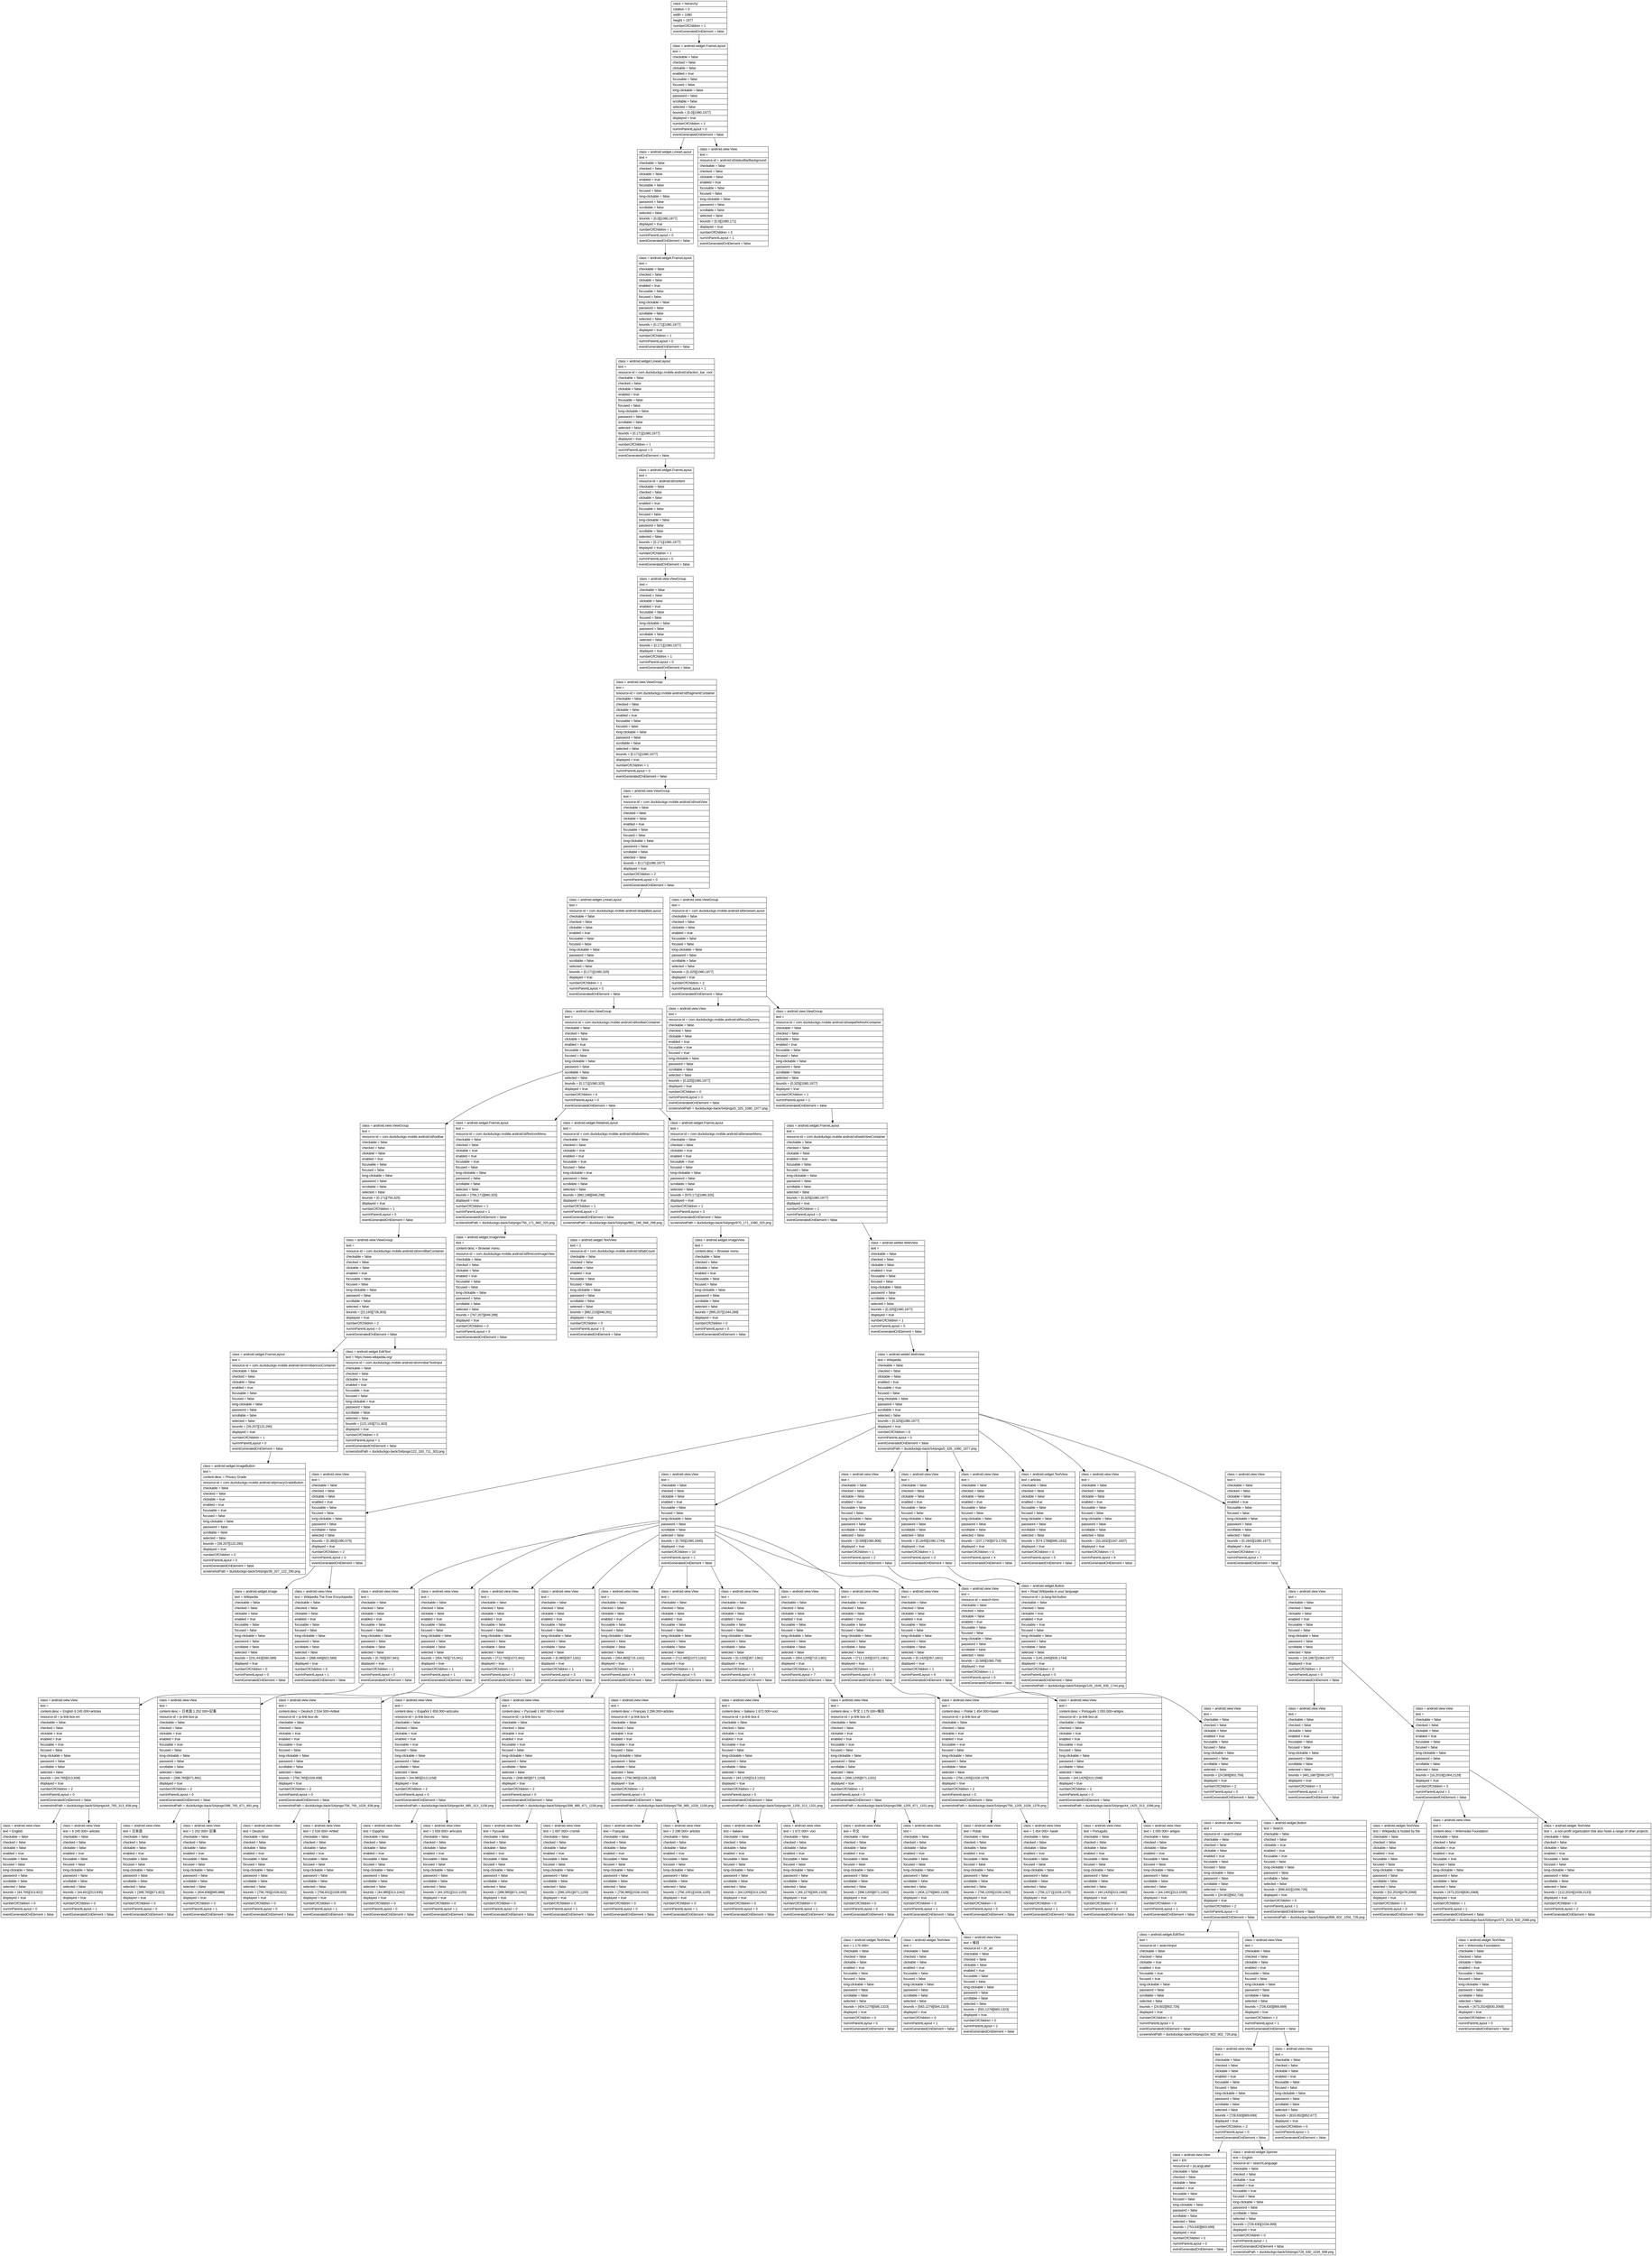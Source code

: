 digraph Layout {

	node [shape=record fontname=Arial];

	0	[label="{class = hierarchy\l|rotation = 0\l|width = 1080\l|height = 1977\l|numberOfChildren = 1\l|eventGeneratedOnElement = false \l}"]
	1	[label="{class = android.widget.FrameLayout\l|text = \l|checkable = false\l|checked = false\l|clickable = false\l|enabled = true\l|focusable = false\l|focused = false\l|long-clickable = false\l|password = false\l|scrollable = false\l|selected = false\l|bounds = [0,0][1080,1977]\l|displayed = true\l|numberOfChildren = 2\l|numInParentLayout = 0\l|eventGeneratedOnElement = false \l}"]
	2	[label="{class = android.widget.LinearLayout\l|text = \l|checkable = false\l|checked = false\l|clickable = false\l|enabled = true\l|focusable = false\l|focused = false\l|long-clickable = false\l|password = false\l|scrollable = false\l|selected = false\l|bounds = [0,0][1080,1977]\l|displayed = true\l|numberOfChildren = 1\l|numInParentLayout = 0\l|eventGeneratedOnElement = false \l}"]
	3	[label="{class = android.view.View\l|text = \l|resource-id = android:id/statusBarBackground\l|checkable = false\l|checked = false\l|clickable = false\l|enabled = true\l|focusable = false\l|focused = false\l|long-clickable = false\l|password = false\l|scrollable = false\l|selected = false\l|bounds = [0,0][1080,171]\l|displayed = true\l|numberOfChildren = 0\l|numInParentLayout = 1\l|eventGeneratedOnElement = false \l}"]
	4	[label="{class = android.widget.FrameLayout\l|text = \l|checkable = false\l|checked = false\l|clickable = false\l|enabled = true\l|focusable = false\l|focused = false\l|long-clickable = false\l|password = false\l|scrollable = false\l|selected = false\l|bounds = [0,171][1080,1977]\l|displayed = true\l|numberOfChildren = 1\l|numInParentLayout = 0\l|eventGeneratedOnElement = false \l}"]
	5	[label="{class = android.widget.LinearLayout\l|text = \l|resource-id = com.duckduckgo.mobile.android:id/action_bar_root\l|checkable = false\l|checked = false\l|clickable = false\l|enabled = true\l|focusable = false\l|focused = false\l|long-clickable = false\l|password = false\l|scrollable = false\l|selected = false\l|bounds = [0,171][1080,1977]\l|displayed = true\l|numberOfChildren = 1\l|numInParentLayout = 0\l|eventGeneratedOnElement = false \l}"]
	6	[label="{class = android.widget.FrameLayout\l|text = \l|resource-id = android:id/content\l|checkable = false\l|checked = false\l|clickable = false\l|enabled = true\l|focusable = false\l|focused = false\l|long-clickable = false\l|password = false\l|scrollable = false\l|selected = false\l|bounds = [0,171][1080,1977]\l|displayed = true\l|numberOfChildren = 1\l|numInParentLayout = 0\l|eventGeneratedOnElement = false \l}"]
	7	[label="{class = android.view.ViewGroup\l|text = \l|checkable = false\l|checked = false\l|clickable = false\l|enabled = true\l|focusable = false\l|focused = false\l|long-clickable = false\l|password = false\l|scrollable = false\l|selected = false\l|bounds = [0,171][1080,1977]\l|displayed = true\l|numberOfChildren = 1\l|numInParentLayout = 0\l|eventGeneratedOnElement = false \l}"]
	8	[label="{class = android.view.ViewGroup\l|text = \l|resource-id = com.duckduckgo.mobile.android:id/fragmentContainer\l|checkable = false\l|checked = false\l|clickable = false\l|enabled = true\l|focusable = false\l|focused = false\l|long-clickable = false\l|password = false\l|scrollable = false\l|selected = false\l|bounds = [0,171][1080,1977]\l|displayed = true\l|numberOfChildren = 1\l|numInParentLayout = 0\l|eventGeneratedOnElement = false \l}"]
	9	[label="{class = android.view.ViewGroup\l|text = \l|resource-id = com.duckduckgo.mobile.android:id/rootView\l|checkable = false\l|checked = false\l|clickable = false\l|enabled = true\l|focusable = false\l|focused = false\l|long-clickable = false\l|password = false\l|scrollable = false\l|selected = false\l|bounds = [0,171][1080,1977]\l|displayed = true\l|numberOfChildren = 2\l|numInParentLayout = 0\l|eventGeneratedOnElement = false \l}"]
	10	[label="{class = android.widget.LinearLayout\l|text = \l|resource-id = com.duckduckgo.mobile.android:id/appBarLayout\l|checkable = false\l|checked = false\l|clickable = false\l|enabled = true\l|focusable = false\l|focused = false\l|long-clickable = false\l|password = false\l|scrollable = false\l|selected = false\l|bounds = [0,171][1080,325]\l|displayed = true\l|numberOfChildren = 1\l|numInParentLayout = 0\l|eventGeneratedOnElement = false \l}"]
	11	[label="{class = android.view.ViewGroup\l|text = \l|resource-id = com.duckduckgo.mobile.android:id/browserLayout\l|checkable = false\l|checked = false\l|clickable = false\l|enabled = true\l|focusable = false\l|focused = false\l|long-clickable = false\l|password = false\l|scrollable = false\l|selected = false\l|bounds = [0,325][1080,1977]\l|displayed = true\l|numberOfChildren = 2\l|numInParentLayout = 1\l|eventGeneratedOnElement = false \l}"]
	12	[label="{class = android.view.ViewGroup\l|text = \l|resource-id = com.duckduckgo.mobile.android:id/toolbarContainer\l|checkable = false\l|checked = false\l|clickable = false\l|enabled = true\l|focusable = false\l|focused = false\l|long-clickable = false\l|password = false\l|scrollable = false\l|selected = false\l|bounds = [0,171][1080,325]\l|displayed = true\l|numberOfChildren = 4\l|numInParentLayout = 0\l|eventGeneratedOnElement = false \l}"]
	13	[label="{class = android.view.View\l|text = \l|resource-id = com.duckduckgo.mobile.android:id/focusDummy\l|checkable = false\l|checked = false\l|clickable = false\l|enabled = true\l|focusable = true\l|focused = true\l|long-clickable = false\l|password = false\l|scrollable = false\l|selected = false\l|bounds = [0,325][1080,1977]\l|displayed = true\l|numberOfChildren = 0\l|numInParentLayout = 0\l|eventGeneratedOnElement = false \l|screenshotPath = duckduckgo-back/S4/pngs/0_325_1080_1977.png\l}"]
	14	[label="{class = android.view.ViewGroup\l|text = \l|resource-id = com.duckduckgo.mobile.android:id/swipeRefreshContainer\l|checkable = false\l|checked = false\l|clickable = false\l|enabled = true\l|focusable = false\l|focused = false\l|long-clickable = false\l|password = false\l|scrollable = false\l|selected = false\l|bounds = [0,325][1080,1977]\l|displayed = true\l|numberOfChildren = 1\l|numInParentLayout = 1\l|eventGeneratedOnElement = false \l}"]
	15	[label="{class = android.view.ViewGroup\l|text = \l|resource-id = com.duckduckgo.mobile.android:id/toolbar\l|checkable = false\l|checked = false\l|clickable = false\l|enabled = true\l|focusable = false\l|focused = false\l|long-clickable = false\l|password = false\l|scrollable = false\l|selected = false\l|bounds = [0,171][750,325]\l|displayed = true\l|numberOfChildren = 1\l|numInParentLayout = 0\l|eventGeneratedOnElement = false \l}"]
	16	[label="{class = android.widget.FrameLayout\l|text = \l|resource-id = com.duckduckgo.mobile.android:id/fireIconMenu\l|checkable = false\l|checked = false\l|clickable = true\l|enabled = true\l|focusable = true\l|focused = false\l|long-clickable = false\l|password = false\l|scrollable = false\l|selected = false\l|bounds = [756,171][860,325]\l|displayed = true\l|numberOfChildren = 1\l|numInParentLayout = 1\l|eventGeneratedOnElement = false \l|screenshotPath = duckduckgo-back/S4/pngs/756_171_860_325.png\l}"]
	17	[label="{class = android.widget.RelativeLayout\l|text = \l|resource-id = com.duckduckgo.mobile.android:id/tabsMenu\l|checkable = false\l|checked = false\l|clickable = true\l|enabled = true\l|focusable = true\l|focused = false\l|long-clickable = true\l|password = false\l|scrollable = false\l|selected = false\l|bounds = [882,198][948,298]\l|displayed = true\l|numberOfChildren = 1\l|numInParentLayout = 2\l|eventGeneratedOnElement = false \l|screenshotPath = duckduckgo-back/S4/pngs/882_198_948_298.png\l}"]
	18	[label="{class = android.widget.FrameLayout\l|text = \l|resource-id = com.duckduckgo.mobile.android:id/browserMenu\l|checkable = false\l|checked = false\l|clickable = true\l|enabled = true\l|focusable = true\l|focused = false\l|long-clickable = false\l|password = false\l|scrollable = false\l|selected = false\l|bounds = [970,171][1080,325]\l|displayed = true\l|numberOfChildren = 1\l|numInParentLayout = 3\l|eventGeneratedOnElement = false \l|screenshotPath = duckduckgo-back/S4/pngs/970_171_1080_325.png\l}"]
	19	[label="{class = android.widget.FrameLayout\l|text = \l|resource-id = com.duckduckgo.mobile.android:id/webViewContainer\l|checkable = false\l|checked = false\l|clickable = false\l|enabled = true\l|focusable = false\l|focused = false\l|long-clickable = false\l|password = false\l|scrollable = false\l|selected = false\l|bounds = [0,325][1080,1977]\l|displayed = true\l|numberOfChildren = 1\l|numInParentLayout = 0\l|eventGeneratedOnElement = false \l}"]
	20	[label="{class = android.view.ViewGroup\l|text = \l|resource-id = com.duckduckgo.mobile.android:id/omniBarContainer\l|checkable = false\l|checked = false\l|clickable = false\l|enabled = true\l|focusable = false\l|focused = false\l|long-clickable = false\l|password = false\l|scrollable = false\l|selected = false\l|bounds = [22,193][728,303]\l|displayed = true\l|numberOfChildren = 2\l|numInParentLayout = 0\l|eventGeneratedOnElement = false \l}"]
	21	[label="{class = android.widget.ImageView\l|text = \l|content-desc = Browser menu\l|resource-id = com.duckduckgo.mobile.android:id/fireIconImageView\l|checkable = false\l|checked = false\l|clickable = false\l|enabled = true\l|focusable = false\l|focused = false\l|long-clickable = false\l|password = false\l|scrollable = false\l|selected = false\l|bounds = [767,207][849,289]\l|displayed = true\l|numberOfChildren = 0\l|numInParentLayout = 0\l|eventGeneratedOnElement = false \l}"]
	22	[label="{class = android.widget.TextView\l|text = 1\l|resource-id = com.duckduckgo.mobile.android:id/tabCount\l|checkable = false\l|checked = false\l|clickable = false\l|enabled = true\l|focusable = false\l|focused = false\l|long-clickable = false\l|password = false\l|scrollable = false\l|selected = false\l|bounds = [882,215][948,281]\l|displayed = true\l|numberOfChildren = 0\l|numInParentLayout = 0\l|eventGeneratedOnElement = false \l}"]
	23	[label="{class = android.widget.ImageView\l|text = \l|content-desc = Browser menu\l|checkable = false\l|checked = false\l|clickable = false\l|enabled = true\l|focusable = false\l|focused = false\l|long-clickable = false\l|password = false\l|scrollable = false\l|selected = false\l|bounds = [995,207][1044,289]\l|displayed = true\l|numberOfChildren = 0\l|numInParentLayout = 0\l|eventGeneratedOnElement = false \l}"]
	24	[label="{class = android.webkit.WebView\l|text = \l|checkable = false\l|checked = false\l|clickable = false\l|enabled = true\l|focusable = false\l|focused = false\l|long-clickable = false\l|password = false\l|scrollable = false\l|selected = false\l|bounds = [0,325][1080,1977]\l|displayed = true\l|numberOfChildren = 1\l|numInParentLayout = 0\l|eventGeneratedOnElement = false \l}"]
	25	[label="{class = android.widget.FrameLayout\l|text = \l|resource-id = com.duckduckgo.mobile.android:id/omnibarIconContainer\l|checkable = false\l|checked = false\l|clickable = false\l|enabled = true\l|focusable = false\l|focused = false\l|long-clickable = false\l|password = false\l|scrollable = false\l|selected = false\l|bounds = [39,207][122,290]\l|displayed = true\l|numberOfChildren = 1\l|numInParentLayout = 0\l|eventGeneratedOnElement = false \l}"]
	26	[label="{class = android.widget.EditText\l|text = https://www.wikipedia.org/\l|resource-id = com.duckduckgo.mobile.android:id/omnibarTextInput\l|checkable = false\l|checked = false\l|clickable = true\l|enabled = true\l|focusable = true\l|focused = false\l|long-clickable = true\l|password = false\l|scrollable = false\l|selected = false\l|bounds = [122,193][711,303]\l|displayed = true\l|numberOfChildren = 0\l|numInParentLayout = 1\l|eventGeneratedOnElement = false \l|screenshotPath = duckduckgo-back/S4/pngs/122_193_711_303.png\l}"]
	27	[label="{class = android.webkit.WebView\l|text = Wikipedia\l|checkable = false\l|checked = false\l|clickable = false\l|enabled = true\l|focusable = true\l|focused = false\l|long-clickable = false\l|password = false\l|scrollable = true\l|selected = false\l|bounds = [0,325][1080,1977]\l|displayed = true\l|numberOfChildren = 8\l|numInParentLayout = 0\l|eventGeneratedOnElement = false \l|screenshotPath = duckduckgo-back/S4/pngs/0_325_1080_1977.png\l}"]
	28	[label="{class = android.widget.ImageButton\l|text = \l|content-desc = Privacy Grade\l|resource-id = com.duckduckgo.mobile.android:id/privacyGradeButton\l|checkable = false\l|checked = false\l|clickable = true\l|enabled = true\l|focusable = true\l|focused = false\l|long-clickable = false\l|password = false\l|scrollable = false\l|selected = false\l|bounds = [39,207][122,290]\l|displayed = true\l|numberOfChildren = 0\l|numInParentLayout = 0\l|eventGeneratedOnElement = false \l|screenshotPath = duckduckgo-back/S4/pngs/39_207_122_290.png\l}"]
	29	[label="{class = android.view.View\l|text = \l|checkable = false\l|checked = false\l|clickable = false\l|enabled = true\l|focusable = false\l|focused = false\l|long-clickable = false\l|password = false\l|scrollable = false\l|selected = false\l|bounds = [0,380][1080,575]\l|displayed = true\l|numberOfChildren = 2\l|numInParentLayout = 0\l|eventGeneratedOnElement = false \l}"]
	30	[label="{class = android.view.View\l|text = \l|checkable = false\l|checked = false\l|clickable = false\l|enabled = true\l|focusable = false\l|focused = false\l|long-clickable = false\l|password = false\l|scrollable = false\l|selected = false\l|bounds = [0,765][1080,1645]\l|displayed = true\l|numberOfChildren = 10\l|numInParentLayout = 1\l|eventGeneratedOnElement = false \l}"]
	31	[label="{class = android.view.View\l|text = \l|checkable = false\l|checked = false\l|clickable = false\l|enabled = true\l|focusable = false\l|focused = false\l|long-clickable = false\l|password = false\l|scrollable = false\l|selected = false\l|bounds = [0,589][1080,806]\l|displayed = true\l|numberOfChildren = 1\l|numInParentLayout = 2\l|eventGeneratedOnElement = false \l}"]
	32	[label="{class = android.view.View\l|text = \l|checkable = false\l|checked = false\l|clickable = false\l|enabled = true\l|focusable = false\l|focused = false\l|long-clickable = false\l|password = false\l|scrollable = false\l|selected = false\l|bounds = [0,1645][1080,1744]\l|displayed = true\l|numberOfChildren = 1\l|numInParentLayout = 3\l|eventGeneratedOnElement = false \l}"]
	33	[label="{class = android.view.View\l|text = \l|checkable = false\l|checked = false\l|clickable = false\l|enabled = true\l|focusable = false\l|focused = false\l|long-clickable = false\l|password = false\l|scrollable = false\l|selected = false\l|bounds = [107,1700][973,1705]\l|displayed = true\l|numberOfChildren = 0\l|numInParentLayout = 4\l|eventGeneratedOnElement = false \l}"]
	34	[label="{class = android.widget.TextView\l|text = 
articles
\l|checkable = false\l|checked = false\l|clickable = false\l|enabled = true\l|focusable = false\l|focused = false\l|long-clickable = false\l|password = false\l|scrollable = false\l|selected = false\l|bounds = [574,1788][695,1832]\l|displayed = true\l|numberOfChildren = 0\l|numInParentLayout = 5\l|eventGeneratedOnElement = false \l}"]
	35	[label="{class = android.view.View\l|text = \l|checkable = false\l|checked = false\l|clickable = false\l|enabled = true\l|focusable = false\l|focused = false\l|long-clickable = false\l|password = false\l|scrollable = false\l|selected = false\l|bounds = [33,1832][1047,1837]\l|displayed = true\l|numberOfChildren = 0\l|numInParentLayout = 6\l|eventGeneratedOnElement = false \l}"]
	36	[label="{class = android.view.View\l|text = \l|checkable = false\l|checked = false\l|clickable = false\l|enabled = true\l|focusable = false\l|focused = false\l|long-clickable = false\l|password = false\l|scrollable = false\l|selected = false\l|bounds = [0,1843][1080,1977]\l|displayed = true\l|numberOfChildren = 1\l|numInParentLayout = 7\l|eventGeneratedOnElement = false \l}"]
	37	[label="{class = android.widget.Image\l|text = Wikipedia\l|checkable = false\l|checked = false\l|clickable = false\l|enabled = true\l|focusable = false\l|focused = false\l|long-clickable = false\l|password = false\l|scrollable = false\l|selected = false\l|bounds = [231,443][390,589]\l|displayed = true\l|numberOfChildren = 0\l|numInParentLayout = 0\l|eventGeneratedOnElement = false \l}"]
	38	[label="{class = android.view.View\l|text = Wikipedia The Free Encyclopedia\l|checkable = false\l|checked = false\l|clickable = false\l|enabled = true\l|focusable = false\l|focused = false\l|long-clickable = false\l|password = false\l|scrollable = false\l|selected = false\l|bounds = [398,446][822,589]\l|displayed = true\l|numberOfChildren = 0\l|numInParentLayout = 1\l|eventGeneratedOnElement = false \l}"]
	39	[label="{class = android.view.View\l|text = \l|checkable = false\l|checked = false\l|clickable = false\l|enabled = true\l|focusable = false\l|focused = false\l|long-clickable = false\l|password = false\l|scrollable = false\l|selected = false\l|bounds = [0,765][357,941]\l|displayed = true\l|numberOfChildren = 1\l|numInParentLayout = 0\l|eventGeneratedOnElement = false \l}"]
	40	[label="{class = android.view.View\l|text = \l|checkable = false\l|checked = false\l|clickable = false\l|enabled = true\l|focusable = false\l|focused = false\l|long-clickable = false\l|password = false\l|scrollable = false\l|selected = false\l|bounds = [354,765][715,941]\l|displayed = true\l|numberOfChildren = 1\l|numInParentLayout = 1\l|eventGeneratedOnElement = false \l}"]
	41	[label="{class = android.view.View\l|text = \l|checkable = false\l|checked = false\l|clickable = false\l|enabled = true\l|focusable = false\l|focused = false\l|long-clickable = false\l|password = false\l|scrollable = false\l|selected = false\l|bounds = [712,765][1072,941]\l|displayed = true\l|numberOfChildren = 1\l|numInParentLayout = 2\l|eventGeneratedOnElement = false \l}"]
	42	[label="{class = android.view.View\l|text = \l|checkable = false\l|checked = false\l|clickable = false\l|enabled = true\l|focusable = false\l|focused = false\l|long-clickable = false\l|password = false\l|scrollable = false\l|selected = false\l|bounds = [0,985][357,1161]\l|displayed = true\l|numberOfChildren = 1\l|numInParentLayout = 3\l|eventGeneratedOnElement = false \l}"]
	43	[label="{class = android.view.View\l|text = \l|checkable = false\l|checked = false\l|clickable = false\l|enabled = true\l|focusable = false\l|focused = false\l|long-clickable = false\l|password = false\l|scrollable = false\l|selected = false\l|bounds = [354,985][715,1161]\l|displayed = true\l|numberOfChildren = 1\l|numInParentLayout = 4\l|eventGeneratedOnElement = false \l}"]
	44	[label="{class = android.view.View\l|text = \l|checkable = false\l|checked = false\l|clickable = false\l|enabled = true\l|focusable = false\l|focused = false\l|long-clickable = false\l|password = false\l|scrollable = false\l|selected = false\l|bounds = [712,985][1072,1161]\l|displayed = true\l|numberOfChildren = 1\l|numInParentLayout = 5\l|eventGeneratedOnElement = false \l}"]
	45	[label="{class = android.view.View\l|text = \l|checkable = false\l|checked = false\l|clickable = false\l|enabled = true\l|focusable = false\l|focused = false\l|long-clickable = false\l|password = false\l|scrollable = false\l|selected = false\l|bounds = [0,1205][357,1381]\l|displayed = true\l|numberOfChildren = 1\l|numInParentLayout = 6\l|eventGeneratedOnElement = false \l}"]
	46	[label="{class = android.view.View\l|text = \l|checkable = false\l|checked = false\l|clickable = false\l|enabled = true\l|focusable = false\l|focused = false\l|long-clickable = false\l|password = false\l|scrollable = false\l|selected = false\l|bounds = [354,1205][715,1381]\l|displayed = true\l|numberOfChildren = 1\l|numInParentLayout = 7\l|eventGeneratedOnElement = false \l}"]
	47	[label="{class = android.view.View\l|text = \l|checkable = false\l|checked = false\l|clickable = false\l|enabled = true\l|focusable = false\l|focused = false\l|long-clickable = false\l|password = false\l|scrollable = false\l|selected = false\l|bounds = [712,1205][1072,1381]\l|displayed = true\l|numberOfChildren = 1\l|numInParentLayout = 8\l|eventGeneratedOnElement = false \l}"]
	48	[label="{class = android.view.View\l|text = \l|checkable = false\l|checked = false\l|clickable = false\l|enabled = true\l|focusable = false\l|focused = false\l|long-clickable = false\l|password = false\l|scrollable = false\l|selected = false\l|bounds = [0,1425][357,1601]\l|displayed = true\l|numberOfChildren = 1\l|numInParentLayout = 9\l|eventGeneratedOnElement = false \l}"]
	49	[label="{class = android.view.View\l|text = \l|resource-id = search-form\l|checkable = false\l|checked = false\l|clickable = false\l|enabled = true\l|focusable = false\l|focused = false\l|long-clickable = false\l|password = false\l|scrollable = false\l|selected = false\l|bounds = [0,589][1080,759]\l|displayed = true\l|numberOfChildren = 1\l|numInParentLayout = 0\l|eventGeneratedOnElement = false \l}"]
	50	[label="{class = android.widget.Button\l|text = Read Wikipedia in your language \l|resource-id = js-lang-list-button\l|checkable = false\l|checked = false\l|clickable = true\l|enabled = true\l|focusable = true\l|focused = false\l|long-clickable = false\l|password = false\l|scrollable = false\l|selected = false\l|bounds = [145,1645][935,1744]\l|displayed = true\l|numberOfChildren = 0\l|numInParentLayout = 0\l|eventGeneratedOnElement = false \l|screenshotPath = duckduckgo-back/S4/pngs/145_1645_935_1744.png\l}"]
	51	[label="{class = android.view.View\l|text = \l|checkable = false\l|checked = false\l|clickable = false\l|enabled = true\l|focusable = false\l|focused = false\l|long-clickable = false\l|password = false\l|scrollable = false\l|selected = false\l|bounds = [16,1867][1064,1977]\l|displayed = true\l|numberOfChildren = 2\l|numInParentLayout = 0\l|eventGeneratedOnElement = false \l}"]
	52	[label="{class = android.view.View\l|text = \l|content-desc = English 6 245 000+articles\l|resource-id = js-link-box-en\l|checkable = false\l|checked = false\l|clickable = true\l|enabled = true\l|focusable = true\l|focused = false\l|long-clickable = false\l|password = false\l|scrollable = false\l|selected = false\l|bounds = [44,765][313,938]\l|displayed = true\l|numberOfChildren = 2\l|numInParentLayout = 0\l|eventGeneratedOnElement = false \l|screenshotPath = duckduckgo-back/S4/pngs/44_765_313_938.png\l}"]
	53	[label="{class = android.view.View\l|text = \l|content-desc = 日本語 1 252 000+記事\l|resource-id = js-link-box-ja\l|checkable = false\l|checked = false\l|clickable = true\l|enabled = true\l|focusable = true\l|focused = false\l|long-clickable = false\l|password = false\l|scrollable = false\l|selected = false\l|bounds = [398,765][671,891]\l|displayed = true\l|numberOfChildren = 2\l|numInParentLayout = 0\l|eventGeneratedOnElement = false \l|screenshotPath = duckduckgo-back/S4/pngs/398_765_671_891.png\l}"]
	54	[label="{class = android.view.View\l|text = \l|content-desc = Deutsch 2 534 000+Artikel\l|resource-id = js-link-box-de\l|checkable = false\l|checked = false\l|clickable = true\l|enabled = true\l|focusable = true\l|focused = false\l|long-clickable = false\l|password = false\l|scrollable = false\l|selected = false\l|bounds = [756,765][1028,938]\l|displayed = true\l|numberOfChildren = 2\l|numInParentLayout = 0\l|eventGeneratedOnElement = false \l|screenshotPath = duckduckgo-back/S4/pngs/756_765_1028_938.png\l}"]
	55	[label="{class = android.view.View\l|text = \l|content-desc = Español 1 659 000+artículos\l|resource-id = js-link-box-es\l|checkable = false\l|checked = false\l|clickable = true\l|enabled = true\l|focusable = true\l|focused = false\l|long-clickable = false\l|password = false\l|scrollable = false\l|selected = false\l|bounds = [44,985][313,1158]\l|displayed = true\l|numberOfChildren = 2\l|numInParentLayout = 0\l|eventGeneratedOnElement = false \l|screenshotPath = duckduckgo-back/S4/pngs/44_985_313_1158.png\l}"]
	56	[label="{class = android.view.View\l|text = \l|content-desc = Русский 1 697 000+статей\l|resource-id = js-link-box-ru\l|checkable = false\l|checked = false\l|clickable = true\l|enabled = true\l|focusable = true\l|focused = false\l|long-clickable = false\l|password = false\l|scrollable = false\l|selected = false\l|bounds = [398,985][671,1158]\l|displayed = true\l|numberOfChildren = 2\l|numInParentLayout = 0\l|eventGeneratedOnElement = false \l|screenshotPath = duckduckgo-back/S4/pngs/398_985_671_1158.png\l}"]
	57	[label="{class = android.view.View\l|text = \l|content-desc = Français 2 296 000+articles\l|resource-id = js-link-box-fr\l|checkable = false\l|checked = false\l|clickable = true\l|enabled = true\l|focusable = true\l|focused = false\l|long-clickable = false\l|password = false\l|scrollable = false\l|selected = false\l|bounds = [756,985][1028,1158]\l|displayed = true\l|numberOfChildren = 2\l|numInParentLayout = 0\l|eventGeneratedOnElement = false \l|screenshotPath = duckduckgo-back/S4/pngs/756_985_1028_1158.png\l}"]
	58	[label="{class = android.view.View\l|text = \l|content-desc = Italiano 1 672 000+voci\l|resource-id = js-link-box-it\l|checkable = false\l|checked = false\l|clickable = true\l|enabled = true\l|focusable = true\l|focused = false\l|long-clickable = false\l|password = false\l|scrollable = false\l|selected = false\l|bounds = [44,1205][313,1331]\l|displayed = true\l|numberOfChildren = 2\l|numInParentLayout = 0\l|eventGeneratedOnElement = false \l|screenshotPath = duckduckgo-back/S4/pngs/44_1205_313_1331.png\l}"]
	59	[label="{class = android.view.View\l|text = \l|content-desc = 中文 1 175 000+條目\l|resource-id = js-link-box-zh\l|checkable = false\l|checked = false\l|clickable = true\l|enabled = true\l|focusable = true\l|focused = false\l|long-clickable = false\l|password = false\l|scrollable = false\l|selected = false\l|bounds = [398,1205][671,1331]\l|displayed = true\l|numberOfChildren = 2\l|numInParentLayout = 0\l|eventGeneratedOnElement = false \l|screenshotPath = duckduckgo-back/S4/pngs/398_1205_671_1331.png\l}"]
	60	[label="{class = android.view.View\l|text = \l|content-desc = Polski 1 454 000+haseł\l|resource-id = js-link-box-pl\l|checkable = false\l|checked = false\l|clickable = true\l|enabled = true\l|focusable = true\l|focused = false\l|long-clickable = false\l|password = false\l|scrollable = false\l|selected = false\l|bounds = [756,1205][1028,1378]\l|displayed = true\l|numberOfChildren = 2\l|numInParentLayout = 0\l|eventGeneratedOnElement = false \l|screenshotPath = duckduckgo-back/S4/pngs/756_1205_1028_1378.png\l}"]
	61	[label="{class = android.view.View\l|text = \l|content-desc = Português 1 055 000+artigos\l|resource-id = js-link-box-pt\l|checkable = false\l|checked = false\l|clickable = true\l|enabled = true\l|focusable = true\l|focused = false\l|long-clickable = false\l|password = false\l|scrollable = false\l|selected = false\l|bounds = [44,1425][313,1598]\l|displayed = true\l|numberOfChildren = 2\l|numInParentLayout = 0\l|eventGeneratedOnElement = false \l|screenshotPath = duckduckgo-back/S4/pngs/44_1425_313_1598.png\l}"]
	62	[label="{class = android.view.View\l|text = \l|checkable = false\l|checked = false\l|clickable = false\l|enabled = true\l|focusable = false\l|focused = false\l|long-clickable = false\l|password = false\l|scrollable = false\l|selected = false\l|bounds = [24,589][902,759]\l|displayed = true\l|numberOfChildren = 2\l|numInParentLayout = 0\l|eventGeneratedOnElement = false \l}"]
	63	[label="{class = android.view.View\l|text = \l|checkable = false\l|checked = false\l|clickable = false\l|enabled = true\l|focusable = false\l|focused = false\l|long-clickable = false\l|password = false\l|scrollable = false\l|selected = false\l|bounds = [481,1867][599,1977]\l|displayed = true\l|numberOfChildren = 0\l|numInParentLayout = 0\l|eventGeneratedOnElement = false \l}"]
	64	[label="{class = android.view.View\l|text = \l|checkable = false\l|checked = false\l|clickable = false\l|enabled = true\l|focusable = false\l|focused = false\l|long-clickable = false\l|password = false\l|scrollable = false\l|selected = false\l|bounds = [16,2019][1064,2129]\l|displayed = true\l|numberOfChildren = 3\l|numInParentLayout = 1\l|eventGeneratedOnElement = false \l}"]
	65	[label="{class = android.view.View\l|text = English\l|checkable = false\l|checked = false\l|clickable = false\l|enabled = true\l|focusable = false\l|focused = false\l|long-clickable = false\l|password = false\l|scrollable = false\l|selected = false\l|bounds = [44,765][313,822]\l|displayed = true\l|numberOfChildren = 0\l|numInParentLayout = 0\l|eventGeneratedOnElement = false \l}"]
	66	[label="{class = android.view.View\l|text = 6 245 000+ articles\l|checkable = false\l|checked = false\l|clickable = false\l|enabled = true\l|focusable = false\l|focused = false\l|long-clickable = false\l|password = false\l|scrollable = false\l|selected = false\l|bounds = [44,831][313,935]\l|displayed = true\l|numberOfChildren = 0\l|numInParentLayout = 1\l|eventGeneratedOnElement = false \l}"]
	67	[label="{class = android.view.View\l|text = 日本語\l|checkable = false\l|checked = false\l|clickable = false\l|enabled = true\l|focusable = false\l|focused = false\l|long-clickable = false\l|password = false\l|scrollable = false\l|selected = false\l|bounds = [398,765][671,822]\l|displayed = true\l|numberOfChildren = 0\l|numInParentLayout = 0\l|eventGeneratedOnElement = false \l}"]
	68	[label="{class = android.view.View\l|text = 1 252 000+ 記事\l|checkable = false\l|checked = false\l|clickable = false\l|enabled = true\l|focusable = false\l|focused = false\l|long-clickable = false\l|password = false\l|scrollable = false\l|selected = false\l|bounds = [404,836][665,888]\l|displayed = true\l|numberOfChildren = 0\l|numInParentLayout = 1\l|eventGeneratedOnElement = false \l}"]
	69	[label="{class = android.view.View\l|text = Deutsch\l|checkable = false\l|checked = false\l|clickable = false\l|enabled = true\l|focusable = false\l|focused = false\l|long-clickable = false\l|password = false\l|scrollable = false\l|selected = false\l|bounds = [756,765][1028,822]\l|displayed = true\l|numberOfChildren = 0\l|numInParentLayout = 0\l|eventGeneratedOnElement = false \l}"]
	70	[label="{class = android.view.View\l|text = 2 534 000+ Artikel\l|checkable = false\l|checked = false\l|clickable = false\l|enabled = true\l|focusable = false\l|focused = false\l|long-clickable = false\l|password = false\l|scrollable = false\l|selected = false\l|bounds = [756,831][1028,935]\l|displayed = true\l|numberOfChildren = 0\l|numInParentLayout = 1\l|eventGeneratedOnElement = false \l}"]
	71	[label="{class = android.view.View\l|text = Español\l|checkable = false\l|checked = false\l|clickable = false\l|enabled = true\l|focusable = false\l|focused = false\l|long-clickable = false\l|password = false\l|scrollable = false\l|selected = false\l|bounds = [44,985][313,1042]\l|displayed = true\l|numberOfChildren = 0\l|numInParentLayout = 0\l|eventGeneratedOnElement = false \l}"]
	72	[label="{class = android.view.View\l|text = 1 659 000+ artículos\l|checkable = false\l|checked = false\l|clickable = false\l|enabled = true\l|focusable = false\l|focused = false\l|long-clickable = false\l|password = false\l|scrollable = false\l|selected = false\l|bounds = [44,1051][313,1155]\l|displayed = true\l|numberOfChildren = 0\l|numInParentLayout = 1\l|eventGeneratedOnElement = false \l}"]
	73	[label="{class = android.view.View\l|text = Русский\l|checkable = false\l|checked = false\l|clickable = false\l|enabled = true\l|focusable = false\l|focused = false\l|long-clickable = false\l|password = false\l|scrollable = false\l|selected = false\l|bounds = [398,985][671,1042]\l|displayed = true\l|numberOfChildren = 0\l|numInParentLayout = 0\l|eventGeneratedOnElement = false \l}"]
	74	[label="{class = android.view.View\l|text = 1 697 000+ статей\l|checkable = false\l|checked = false\l|clickable = false\l|enabled = true\l|focusable = false\l|focused = false\l|long-clickable = false\l|password = false\l|scrollable = false\l|selected = false\l|bounds = [398,1051][671,1155]\l|displayed = true\l|numberOfChildren = 0\l|numInParentLayout = 1\l|eventGeneratedOnElement = false \l}"]
	75	[label="{class = android.view.View\l|text = Français\l|checkable = false\l|checked = false\l|clickable = false\l|enabled = true\l|focusable = false\l|focused = false\l|long-clickable = false\l|password = false\l|scrollable = false\l|selected = false\l|bounds = [756,985][1028,1042]\l|displayed = true\l|numberOfChildren = 0\l|numInParentLayout = 0\l|eventGeneratedOnElement = false \l}"]
	76	[label="{class = android.view.View\l|text = 2 296 000+ articles\l|checkable = false\l|checked = false\l|clickable = false\l|enabled = true\l|focusable = false\l|focused = false\l|long-clickable = false\l|password = false\l|scrollable = false\l|selected = false\l|bounds = [756,1051][1028,1155]\l|displayed = true\l|numberOfChildren = 0\l|numInParentLayout = 1\l|eventGeneratedOnElement = false \l}"]
	77	[label="{class = android.view.View\l|text = Italiano\l|checkable = false\l|checked = false\l|clickable = false\l|enabled = true\l|focusable = false\l|focused = false\l|long-clickable = false\l|password = false\l|scrollable = false\l|selected = false\l|bounds = [44,1205][313,1262]\l|displayed = true\l|numberOfChildren = 0\l|numInParentLayout = 0\l|eventGeneratedOnElement = false \l}"]
	78	[label="{class = android.view.View\l|text = 1 672 000+ voci\l|checkable = false\l|checked = false\l|clickable = false\l|enabled = true\l|focusable = false\l|focused = false\l|long-clickable = false\l|password = false\l|scrollable = false\l|selected = false\l|bounds = [49,1276][305,1328]\l|displayed = true\l|numberOfChildren = 0\l|numInParentLayout = 1\l|eventGeneratedOnElement = false \l}"]
	79	[label="{class = android.view.View\l|text = 中文\l|checkable = false\l|checked = false\l|clickable = false\l|enabled = true\l|focusable = false\l|focused = false\l|long-clickable = false\l|password = false\l|scrollable = false\l|selected = false\l|bounds = [398,1205][671,1262]\l|displayed = true\l|numberOfChildren = 0\l|numInParentLayout = 0\l|eventGeneratedOnElement = false \l}"]
	80	[label="{class = android.view.View\l|text = \l|checkable = false\l|checked = false\l|clickable = false\l|enabled = true\l|focusable = false\l|focused = false\l|long-clickable = false\l|password = false\l|scrollable = false\l|selected = false\l|bounds = [404,1276][665,1328]\l|displayed = true\l|numberOfChildren = 3\l|numInParentLayout = 1\l|eventGeneratedOnElement = false \l}"]
	81	[label="{class = android.view.View\l|text = Polski\l|checkable = false\l|checked = false\l|clickable = false\l|enabled = true\l|focusable = false\l|focused = false\l|long-clickable = false\l|password = false\l|scrollable = false\l|selected = false\l|bounds = [756,1205][1028,1262]\l|displayed = true\l|numberOfChildren = 0\l|numInParentLayout = 0\l|eventGeneratedOnElement = false \l}"]
	82	[label="{class = android.view.View\l|text = 1 454 000+ haseł\l|checkable = false\l|checked = false\l|clickable = false\l|enabled = true\l|focusable = false\l|focused = false\l|long-clickable = false\l|password = false\l|scrollable = false\l|selected = false\l|bounds = [756,1271][1028,1375]\l|displayed = true\l|numberOfChildren = 0\l|numInParentLayout = 1\l|eventGeneratedOnElement = false \l}"]
	83	[label="{class = android.view.View\l|text = Português\l|checkable = false\l|checked = false\l|clickable = false\l|enabled = true\l|focusable = false\l|focused = false\l|long-clickable = false\l|password = false\l|scrollable = false\l|selected = false\l|bounds = [44,1425][313,1482]\l|displayed = true\l|numberOfChildren = 0\l|numInParentLayout = 0\l|eventGeneratedOnElement = false \l}"]
	84	[label="{class = android.view.View\l|text = 1 055 000+ artigos\l|checkable = false\l|checked = false\l|clickable = false\l|enabled = true\l|focusable = false\l|focused = false\l|long-clickable = false\l|password = false\l|scrollable = false\l|selected = false\l|bounds = [44,1491][313,1595]\l|displayed = true\l|numberOfChildren = 0\l|numInParentLayout = 1\l|eventGeneratedOnElement = false \l}"]
	85	[label="{class = android.view.View\l|text = \l|resource-id = search-input\l|checkable = false\l|checked = false\l|clickable = false\l|enabled = true\l|focusable = false\l|focused = false\l|long-clickable = false\l|password = false\l|scrollable = false\l|selected = false\l|bounds = [24,602][902,726]\l|displayed = true\l|numberOfChildren = 2\l|numInParentLayout = 0\l|eventGeneratedOnElement = false \l}"]
	86	[label="{class = android.widget.Button\l|text = Search\l|checkable = false\l|checked = false\l|clickable = true\l|enabled = true\l|focusable = true\l|focused = false\l|long-clickable = false\l|password = false\l|scrollable = false\l|selected = false\l|bounds = [896,602][1056,726]\l|displayed = true\l|numberOfChildren = 0\l|numInParentLayout = 1\l|eventGeneratedOnElement = false \l|screenshotPath = duckduckgo-back/S4/pngs/896_602_1056_726.png\l}"]
	87	[label="{class = android.widget.TextView\l|text = Wikipedia is hosted by the \l|checkable = false\l|checked = false\l|clickable = false\l|enabled = true\l|focusable = false\l|focused = false\l|long-clickable = false\l|password = false\l|scrollable = false\l|selected = false\l|bounds = [52,2024][478,2068]\l|displayed = true\l|numberOfChildren = 0\l|numInParentLayout = 0\l|eventGeneratedOnElement = false \l}"]
	88	[label="{class = android.view.View\l|text = \l|content-desc = Wikimedia Foundation\l|checkable = false\l|checked = false\l|clickable = true\l|enabled = true\l|focusable = true\l|focused = false\l|long-clickable = false\l|password = false\l|scrollable = false\l|selected = false\l|bounds = [473,2024][830,2068]\l|displayed = true\l|numberOfChildren = 1\l|numInParentLayout = 1\l|eventGeneratedOnElement = false \l|screenshotPath = duckduckgo-back/S4/pngs/473_2024_830_2068.png\l}"]
	89	[label="{class = android.widget.TextView\l|text = , a non-profit organization that also hosts a range of other projects.\l|checkable = false\l|checked = false\l|clickable = false\l|enabled = true\l|focusable = false\l|focused = false\l|long-clickable = false\l|password = false\l|scrollable = false\l|selected = false\l|bounds = [112,2024][1028,2123]\l|displayed = true\l|numberOfChildren = 0\l|numInParentLayout = 2\l|eventGeneratedOnElement = false \l}"]
	90	[label="{class = android.widget.TextView\l|text = 1 175 000+\l|checkable = false\l|checked = false\l|clickable = false\l|enabled = true\l|focusable = false\l|focused = false\l|long-clickable = false\l|password = false\l|scrollable = false\l|selected = false\l|bounds = [404,1279][585,1323]\l|displayed = true\l|numberOfChildren = 0\l|numInParentLayout = 0\l|eventGeneratedOnElement = false \l}"]
	91	[label="{class = android.widget.TextView\l|text =  \l|checkable = false\l|checked = false\l|clickable = false\l|enabled = true\l|focusable = false\l|focused = false\l|long-clickable = false\l|password = false\l|scrollable = false\l|selected = false\l|bounds = [583,1279][594,1323]\l|displayed = true\l|numberOfChildren = 0\l|numInParentLayout = 1\l|eventGeneratedOnElement = false \l}"]
	92	[label="{class = android.view.View\l|text = 條目\l|resource-id = zh_art\l|checkable = false\l|checked = false\l|clickable = false\l|enabled = true\l|focusable = false\l|focused = false\l|long-clickable = false\l|password = false\l|scrollable = false\l|selected = false\l|bounds = [591,1279][665,1323]\l|displayed = true\l|numberOfChildren = 0\l|numInParentLayout = 2\l|eventGeneratedOnElement = false \l}"]
	93	[label="{class = android.widget.EditText\l|text = \l|resource-id = searchInput\l|checkable = false\l|checked = false\l|clickable = true\l|enabled = true\l|focusable = true\l|focused = true\l|long-clickable = false\l|password = false\l|scrollable = false\l|selected = false\l|bounds = [24,602][902,726]\l|displayed = true\l|numberOfChildren = 0\l|numInParentLayout = 0\l|eventGeneratedOnElement = false \l|screenshotPath = duckduckgo-back/S4/pngs/24_602_902_726.png\l}"]
	94	[label="{class = android.view.View\l|text = \l|checkable = false\l|checked = false\l|clickable = false\l|enabled = true\l|focusable = false\l|focused = false\l|long-clickable = false\l|password = false\l|scrollable = false\l|selected = false\l|bounds = [728,630][869,699]\l|displayed = true\l|numberOfChildren = 2\l|numInParentLayout = 1\l|eventGeneratedOnElement = false \l}"]
	95	[label="{class = android.widget.TextView\l|text = Wikimedia Foundation\l|checkable = false\l|checked = false\l|clickable = false\l|enabled = true\l|focusable = false\l|focused = false\l|long-clickable = false\l|password = false\l|scrollable = false\l|selected = false\l|bounds = [473,2024][830,2068]\l|displayed = true\l|numberOfChildren = 0\l|numInParentLayout = 0\l|eventGeneratedOnElement = false \l}"]
	96	[label="{class = android.view.View\l|text = \l|checkable = false\l|checked = false\l|clickable = false\l|enabled = true\l|focusable = false\l|focused = false\l|long-clickable = false\l|password = false\l|scrollable = false\l|selected = false\l|bounds = [728,630][869,699]\l|displayed = true\l|numberOfChildren = 2\l|numInParentLayout = 0\l|eventGeneratedOnElement = false \l}"]
	97	[label="{class = android.view.View\l|text = \l|checkable = false\l|checked = false\l|clickable = false\l|enabled = true\l|focusable = false\l|focused = false\l|long-clickable = false\l|password = false\l|scrollable = false\l|selected = false\l|bounds = [816,652][852,677]\l|displayed = true\l|numberOfChildren = 0\l|numInParentLayout = 1\l|eventGeneratedOnElement = false \l}"]
	98	[label="{class = android.view.View\l|text = EN\l|resource-id = jsLangLabel\l|checkable = false\l|checked = false\l|clickable = false\l|enabled = true\l|focusable = false\l|focused = false\l|long-clickable = false\l|password = false\l|scrollable = false\l|selected = false\l|bounds = [753,630][803,699]\l|displayed = true\l|numberOfChildren = 0\l|numInParentLayout = 0\l|eventGeneratedOnElement = false \l}"]
	99	[label="{class = android.widget.Spinner\l|text = English\l|resource-id = searchLanguage\l|checkable = false\l|checked = false\l|clickable = true\l|enabled = true\l|focusable = true\l|focused = false\l|long-clickable = false\l|password = false\l|scrollable = false\l|selected = false\l|bounds = [728,630][1034,699]\l|displayed = true\l|numberOfChildren = 0\l|numInParentLayout = 1\l|eventGeneratedOnElement = false \l|screenshotPath = duckduckgo-back/S4/pngs/728_630_1034_699.png\l}"]


	0 -> 1
	1 -> 2
	1 -> 3
	2 -> 4
	4 -> 5
	5 -> 6
	6 -> 7
	7 -> 8
	8 -> 9
	9 -> 10
	9 -> 11
	10 -> 12
	11 -> 13
	11 -> 14
	12 -> 15
	12 -> 16
	12 -> 17
	12 -> 18
	14 -> 19
	15 -> 20
	16 -> 21
	17 -> 22
	18 -> 23
	19 -> 24
	20 -> 25
	20 -> 26
	24 -> 27
	25 -> 28
	27 -> 29
	27 -> 30
	27 -> 31
	27 -> 32
	27 -> 33
	27 -> 34
	27 -> 35
	27 -> 36
	29 -> 37
	29 -> 38
	30 -> 39
	30 -> 40
	30 -> 41
	30 -> 42
	30 -> 43
	30 -> 44
	30 -> 45
	30 -> 46
	30 -> 47
	30 -> 48
	31 -> 49
	32 -> 50
	36 -> 51
	39 -> 52
	40 -> 53
	41 -> 54
	42 -> 55
	43 -> 56
	44 -> 57
	45 -> 58
	46 -> 59
	47 -> 60
	48 -> 61
	49 -> 62
	51 -> 63
	51 -> 64
	52 -> 65
	52 -> 66
	53 -> 67
	53 -> 68
	54 -> 69
	54 -> 70
	55 -> 71
	55 -> 72
	56 -> 73
	56 -> 74
	57 -> 75
	57 -> 76
	58 -> 77
	58 -> 78
	59 -> 79
	59 -> 80
	60 -> 81
	60 -> 82
	61 -> 83
	61 -> 84
	62 -> 85
	62 -> 86
	64 -> 87
	64 -> 88
	64 -> 89
	80 -> 90
	80 -> 91
	80 -> 92
	85 -> 93
	85 -> 94
	88 -> 95
	94 -> 96
	94 -> 97
	96 -> 98
	96 -> 99


}